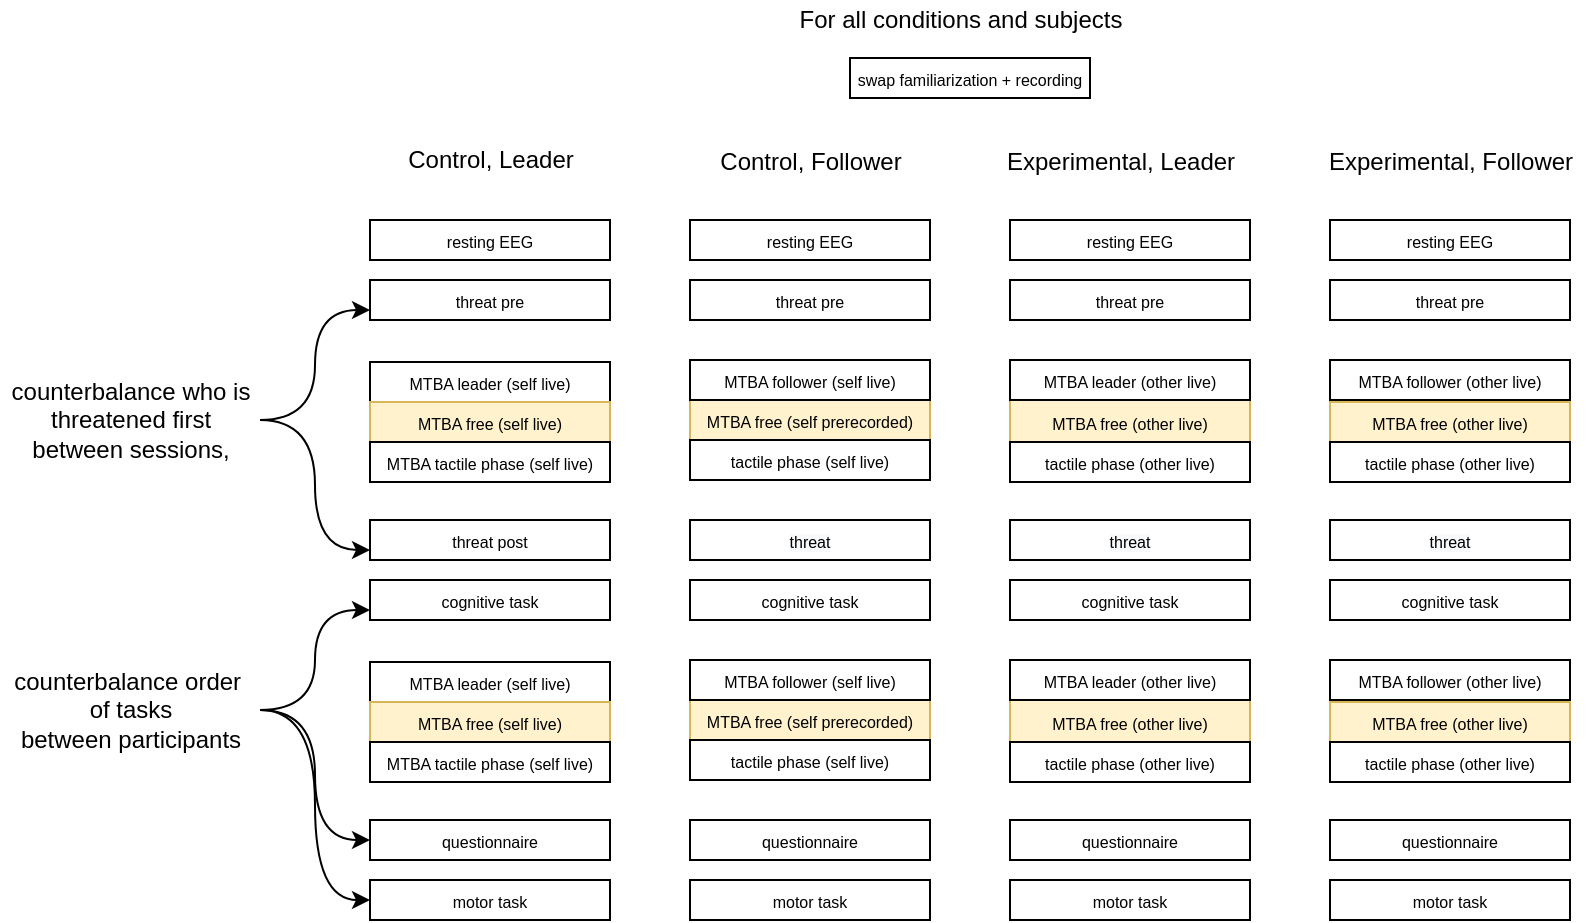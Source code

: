 <mxfile version="13.6.6" type="device"><diagram id="gsfybsLPvECyN5dpd7I6" name="Page-1"><mxGraphModel dx="1715" dy="437" grid="1" gridSize="10" guides="1" tooltips="1" connect="1" arrows="1" fold="1" page="1" pageScale="1" pageWidth="850" pageHeight="1100" math="0" shadow="0"><root><mxCell id="0"/><mxCell id="1" parent="0"/><mxCell id="n7QcqhPNOM8r_c3MzxSU-83" value="&lt;font style=&quot;font-size: 8px&quot;&gt;&lt;font style=&quot;font-size: 8px&quot;&gt;MTBA leader (self live)&lt;/font&gt;&lt;/font&gt;" style="rounded=0;whiteSpace=wrap;html=1;align=center;" parent="1" vertex="1"><mxGeometry x="-640" y="211" width="120" height="20" as="geometry"/></mxCell><mxCell id="n7QcqhPNOM8r_c3MzxSU-85" value="&lt;font style=&quot;font-size: 8px&quot;&gt;&lt;font style=&quot;font-size: 8px&quot;&gt;MTBA free (self live)&lt;/font&gt;&lt;/font&gt;" style="rounded=0;whiteSpace=wrap;html=1;align=center;fillColor=#fff2cc;strokeColor=#d6b656;" parent="1" vertex="1"><mxGeometry x="-640" y="231" width="120" height="20" as="geometry"/></mxCell><mxCell id="n7QcqhPNOM8r_c3MzxSU-86" value="&lt;span style=&quot;font-size: 8px&quot;&gt;MTBA tactile phase (self live)&lt;/span&gt;" style="rounded=0;whiteSpace=wrap;html=1;align=center;" parent="1" vertex="1"><mxGeometry x="-640" y="251" width="120" height="20" as="geometry"/></mxCell><mxCell id="n7QcqhPNOM8r_c3MzxSU-88" value="&lt;span style=&quot;font-size: 8px&quot;&gt;resting EEG&lt;/span&gt;" style="rounded=0;whiteSpace=wrap;html=1;align=center;" parent="1" vertex="1"><mxGeometry x="-640" y="140" width="120" height="20" as="geometry"/></mxCell><mxCell id="n7QcqhPNOM8r_c3MzxSU-91" value="Control, Leader" style="text;html=1;align=center;verticalAlign=middle;resizable=0;points=[];autosize=1;" parent="1" vertex="1"><mxGeometry x="-630" y="100" width="100" height="20" as="geometry"/></mxCell><mxCell id="n7QcqhPNOM8r_c3MzxSU-92" value="&lt;font style=&quot;font-size: 8px&quot;&gt;&lt;font style=&quot;font-size: 8px&quot;&gt;MTBA free (self prerecorded&lt;/font&gt;)&lt;/font&gt;" style="rounded=0;whiteSpace=wrap;html=1;align=center;fillColor=#fff2cc;strokeColor=#d6b656;" parent="1" vertex="1"><mxGeometry x="-480" y="230" width="120" height="20" as="geometry"/></mxCell><mxCell id="n7QcqhPNOM8r_c3MzxSU-93" value="&lt;span style=&quot;font-size: 8px&quot;&gt;tactile phase (self live)&lt;/span&gt;" style="rounded=0;whiteSpace=wrap;html=1;align=center;" parent="1" vertex="1"><mxGeometry x="-480" y="250" width="120" height="20" as="geometry"/></mxCell><mxCell id="n7QcqhPNOM8r_c3MzxSU-94" value="&lt;font style=&quot;font-size: 8px&quot;&gt;&lt;font style=&quot;font-size: 8px&quot;&gt;MTBA free (other live&lt;/font&gt;)&lt;/font&gt;" style="rounded=0;whiteSpace=wrap;html=1;align=center;fillColor=#fff2cc;strokeColor=#d6b656;" parent="1" vertex="1"><mxGeometry x="-320" y="230" width="120" height="21" as="geometry"/></mxCell><mxCell id="n7QcqhPNOM8r_c3MzxSU-95" value="&lt;span style=&quot;font-size: 8px&quot;&gt;tactile phase (other live)&lt;/span&gt;" style="rounded=0;whiteSpace=wrap;html=1;align=center;" parent="1" vertex="1"><mxGeometry x="-320" y="251" width="120" height="20" as="geometry"/></mxCell><mxCell id="n7QcqhPNOM8r_c3MzxSU-96" value="&lt;font style=&quot;font-size: 8px&quot;&gt;&lt;font style=&quot;font-size: 8px&quot;&gt;MTBA free (other live&lt;/font&gt;)&lt;/font&gt;" style="rounded=0;whiteSpace=wrap;html=1;align=center;fillColor=#fff2cc;strokeColor=#d6b656;" parent="1" vertex="1"><mxGeometry x="-160" y="231" width="120" height="20" as="geometry"/></mxCell><mxCell id="n7QcqhPNOM8r_c3MzxSU-97" value="&lt;span style=&quot;font-size: 8px&quot;&gt;tactile phase (other live)&lt;/span&gt;" style="rounded=0;whiteSpace=wrap;html=1;align=center;" parent="1" vertex="1"><mxGeometry x="-160" y="251" width="120" height="20" as="geometry"/></mxCell><mxCell id="n7QcqhPNOM8r_c3MzxSU-98" value="Control, Follower" style="text;html=1;align=center;verticalAlign=middle;resizable=0;points=[];autosize=1;" parent="1" vertex="1"><mxGeometry x="-475" y="101" width="110" height="20" as="geometry"/></mxCell><mxCell id="n7QcqhPNOM8r_c3MzxSU-99" value="Experimental, Leader" style="text;html=1;align=center;verticalAlign=middle;resizable=0;points=[];autosize=1;" parent="1" vertex="1"><mxGeometry x="-330" y="101" width="130" height="20" as="geometry"/></mxCell><mxCell id="n7QcqhPNOM8r_c3MzxSU-100" value="Experimental, Follower" style="text;html=1;align=center;verticalAlign=middle;resizable=0;points=[];autosize=1;" parent="1" vertex="1"><mxGeometry x="-170" y="101" width="140" height="20" as="geometry"/></mxCell><mxCell id="n7QcqhPNOM8r_c3MzxSU-104" value="&lt;span style=&quot;font-size: 8px&quot;&gt;motor task&lt;/span&gt;" style="rounded=0;whiteSpace=wrap;html=1;align=center;" parent="1" vertex="1"><mxGeometry x="-640" y="470" width="120" height="20" as="geometry"/></mxCell><mxCell id="n7QcqhPNOM8r_c3MzxSU-121" value="&lt;font style=&quot;font-size: 8px&quot;&gt;&lt;font style=&quot;font-size: 8px&quot;&gt;MTBA follower (self live)&lt;/font&gt;&lt;/font&gt;" style="rounded=0;whiteSpace=wrap;html=1;align=center;" parent="1" vertex="1"><mxGeometry x="-480" y="210" width="120" height="20" as="geometry"/></mxCell><mxCell id="n7QcqhPNOM8r_c3MzxSU-122" value="&lt;font style=&quot;font-size: 8px&quot;&gt;&lt;font style=&quot;font-size: 8px&quot;&gt;MTBA leader (other live)&lt;/font&gt;&lt;/font&gt;" style="rounded=0;whiteSpace=wrap;html=1;align=center;" parent="1" vertex="1"><mxGeometry x="-320" y="210" width="120" height="20" as="geometry"/></mxCell><mxCell id="n7QcqhPNOM8r_c3MzxSU-123" value="&lt;font style=&quot;font-size: 8px&quot;&gt;&lt;font style=&quot;font-size: 8px&quot;&gt;MTBA follower (other live)&lt;/font&gt;&lt;/font&gt;" style="rounded=0;whiteSpace=wrap;html=1;align=center;" parent="1" vertex="1"><mxGeometry x="-160" y="210" width="120" height="20" as="geometry"/></mxCell><mxCell id="n7QcqhPNOM8r_c3MzxSU-128" value="&lt;span style=&quot;font-size: 8px&quot;&gt;resting EEG&lt;/span&gt;" style="rounded=0;whiteSpace=wrap;html=1;align=center;" parent="1" vertex="1"><mxGeometry x="-480" y="140" width="120" height="20" as="geometry"/></mxCell><mxCell id="n7QcqhPNOM8r_c3MzxSU-129" value="&lt;span style=&quot;font-size: 8px&quot;&gt;resting EEG&lt;/span&gt;" style="rounded=0;whiteSpace=wrap;html=1;align=center;" parent="1" vertex="1"><mxGeometry x="-320" y="140" width="120" height="20" as="geometry"/></mxCell><mxCell id="n7QcqhPNOM8r_c3MzxSU-130" value="&lt;span style=&quot;font-size: 8px&quot;&gt;resting EEG&lt;/span&gt;" style="rounded=0;whiteSpace=wrap;html=1;align=center;" parent="1" vertex="1"><mxGeometry x="-160" y="140" width="120" height="20" as="geometry"/></mxCell><mxCell id="n7QcqhPNOM8r_c3MzxSU-131" value="&lt;span style=&quot;font-size: 8px&quot;&gt;questionnaire&lt;/span&gt;" style="rounded=0;whiteSpace=wrap;html=1;align=center;" parent="1" vertex="1"><mxGeometry x="-640" y="440" width="120" height="20" as="geometry"/></mxCell><mxCell id="n7QcqhPNOM8r_c3MzxSU-132" value="&lt;span style=&quot;font-size: 8px&quot;&gt;questionnaire&lt;/span&gt;" style="rounded=0;whiteSpace=wrap;html=1;align=center;" parent="1" vertex="1"><mxGeometry x="-480" y="440" width="120" height="20" as="geometry"/></mxCell><mxCell id="n7QcqhPNOM8r_c3MzxSU-133" value="&lt;span style=&quot;font-size: 8px&quot;&gt;questionnaire&lt;/span&gt;" style="rounded=0;whiteSpace=wrap;html=1;align=center;" parent="1" vertex="1"><mxGeometry x="-320" y="440" width="120" height="20" as="geometry"/></mxCell><mxCell id="n7QcqhPNOM8r_c3MzxSU-134" value="&lt;span style=&quot;font-size: 8px&quot;&gt;questionnaire&lt;/span&gt;" style="rounded=0;whiteSpace=wrap;html=1;align=center;" parent="1" vertex="1"><mxGeometry x="-160" y="440" width="120" height="20" as="geometry"/></mxCell><mxCell id="n7QcqhPNOM8r_c3MzxSU-146" value="&lt;span style=&quot;font-size: 8px&quot;&gt;swap familiarization + recording&lt;/span&gt;" style="rounded=0;whiteSpace=wrap;html=1;align=center;" parent="1" vertex="1"><mxGeometry x="-400" y="59" width="120" height="20" as="geometry"/></mxCell><mxCell id="n7QcqhPNOM8r_c3MzxSU-147" value="For all conditions and subjects" style="text;html=1;align=center;verticalAlign=middle;resizable=0;points=[];autosize=1;" parent="1" vertex="1"><mxGeometry x="-435" y="30" width="180" height="20" as="geometry"/></mxCell><mxCell id="J92it6zIbjy-1qBD99_I-5" value="&lt;span style=&quot;font-size: 8px&quot;&gt;threat pre&lt;br&gt;&lt;/span&gt;" style="rounded=0;whiteSpace=wrap;html=1;" parent="1" vertex="1"><mxGeometry x="-640" y="170" width="120" height="20" as="geometry"/></mxCell><mxCell id="J92it6zIbjy-1qBD99_I-9" value="&lt;span style=&quot;font-size: 8px&quot;&gt;cognitive task&lt;/span&gt;" style="rounded=0;whiteSpace=wrap;html=1;align=center;" parent="1" vertex="1"><mxGeometry x="-640" y="320" width="120" height="20" as="geometry"/></mxCell><mxCell id="J92it6zIbjy-1qBD99_I-14" value="&lt;font style=&quot;font-size: 8px&quot;&gt;&lt;font style=&quot;font-size: 8px&quot;&gt;MTBA leader (self live)&lt;/font&gt;&lt;/font&gt;" style="rounded=0;whiteSpace=wrap;html=1;align=center;" parent="1" vertex="1"><mxGeometry x="-640" y="361" width="120" height="20" as="geometry"/></mxCell><mxCell id="J92it6zIbjy-1qBD99_I-15" value="&lt;font style=&quot;font-size: 8px&quot;&gt;&lt;font style=&quot;font-size: 8px&quot;&gt;MTBA free (self live)&lt;/font&gt;&lt;/font&gt;" style="rounded=0;whiteSpace=wrap;html=1;align=center;fillColor=#fff2cc;strokeColor=#d6b656;" parent="1" vertex="1"><mxGeometry x="-640" y="381" width="120" height="20" as="geometry"/></mxCell><mxCell id="J92it6zIbjy-1qBD99_I-16" value="&lt;span style=&quot;font-size: 8px&quot;&gt;MTBA tactile phase (self live)&lt;/span&gt;" style="rounded=0;whiteSpace=wrap;html=1;align=center;" parent="1" vertex="1"><mxGeometry x="-640" y="401" width="120" height="20" as="geometry"/></mxCell><mxCell id="J92it6zIbjy-1qBD99_I-17" value="&lt;font style=&quot;font-size: 8px&quot;&gt;&lt;font style=&quot;font-size: 8px&quot;&gt;MTBA free (self prerecorded&lt;/font&gt;)&lt;/font&gt;" style="rounded=0;whiteSpace=wrap;html=1;align=center;fillColor=#fff2cc;strokeColor=#d6b656;" parent="1" vertex="1"><mxGeometry x="-480" y="380" width="120" height="20" as="geometry"/></mxCell><mxCell id="J92it6zIbjy-1qBD99_I-18" value="&lt;span style=&quot;font-size: 8px&quot;&gt;tactile phase (self live)&lt;/span&gt;" style="rounded=0;whiteSpace=wrap;html=1;align=center;" parent="1" vertex="1"><mxGeometry x="-480" y="400" width="120" height="20" as="geometry"/></mxCell><mxCell id="J92it6zIbjy-1qBD99_I-19" value="&lt;font style=&quot;font-size: 8px&quot;&gt;&lt;font style=&quot;font-size: 8px&quot;&gt;MTBA free (other live&lt;/font&gt;)&lt;/font&gt;" style="rounded=0;whiteSpace=wrap;html=1;align=center;fillColor=#fff2cc;strokeColor=#d6b656;" parent="1" vertex="1"><mxGeometry x="-320" y="380" width="120" height="21" as="geometry"/></mxCell><mxCell id="J92it6zIbjy-1qBD99_I-20" value="&lt;span style=&quot;font-size: 8px&quot;&gt;tactile phase (other live)&lt;/span&gt;" style="rounded=0;whiteSpace=wrap;html=1;align=center;" parent="1" vertex="1"><mxGeometry x="-320" y="401" width="120" height="20" as="geometry"/></mxCell><mxCell id="J92it6zIbjy-1qBD99_I-21" value="&lt;font style=&quot;font-size: 8px&quot;&gt;&lt;font style=&quot;font-size: 8px&quot;&gt;MTBA free (other live&lt;/font&gt;)&lt;/font&gt;" style="rounded=0;whiteSpace=wrap;html=1;align=center;fillColor=#fff2cc;strokeColor=#d6b656;" parent="1" vertex="1"><mxGeometry x="-160" y="381" width="120" height="20" as="geometry"/></mxCell><mxCell id="J92it6zIbjy-1qBD99_I-22" value="&lt;span style=&quot;font-size: 8px&quot;&gt;tactile phase (other live)&lt;/span&gt;" style="rounded=0;whiteSpace=wrap;html=1;align=center;" parent="1" vertex="1"><mxGeometry x="-160" y="401" width="120" height="20" as="geometry"/></mxCell><mxCell id="J92it6zIbjy-1qBD99_I-23" value="&lt;font style=&quot;font-size: 8px&quot;&gt;&lt;font style=&quot;font-size: 8px&quot;&gt;MTBA follower (self live)&lt;/font&gt;&lt;/font&gt;" style="rounded=0;whiteSpace=wrap;html=1;align=center;" parent="1" vertex="1"><mxGeometry x="-480" y="360" width="120" height="20" as="geometry"/></mxCell><mxCell id="J92it6zIbjy-1qBD99_I-24" value="&lt;font style=&quot;font-size: 8px&quot;&gt;&lt;font style=&quot;font-size: 8px&quot;&gt;MTBA leader (other live)&lt;/font&gt;&lt;/font&gt;" style="rounded=0;whiteSpace=wrap;html=1;align=center;" parent="1" vertex="1"><mxGeometry x="-320" y="360" width="120" height="20" as="geometry"/></mxCell><mxCell id="J92it6zIbjy-1qBD99_I-25" value="&lt;font style=&quot;font-size: 8px&quot;&gt;&lt;font style=&quot;font-size: 8px&quot;&gt;MTBA follower (other live)&lt;/font&gt;&lt;/font&gt;" style="rounded=0;whiteSpace=wrap;html=1;align=center;" parent="1" vertex="1"><mxGeometry x="-160" y="360" width="120" height="20" as="geometry"/></mxCell><mxCell id="J92it6zIbjy-1qBD99_I-26" value="&#10;&#10;&lt;span style=&quot;color: rgb(0, 0, 0); font-family: helvetica; font-size: 8px; font-style: normal; font-weight: 400; letter-spacing: normal; text-align: center; text-indent: 0px; text-transform: none; word-spacing: 0px; background-color: rgb(248, 249, 250); display: inline; float: none;&quot;&gt;threat&lt;/span&gt;&#10;&#10;" style="rounded=0;whiteSpace=wrap;html=1;" parent="1" vertex="1"><mxGeometry x="-480" y="290" width="120" height="20" as="geometry"/></mxCell><mxCell id="J92it6zIbjy-1qBD99_I-27" value="&lt;span style=&quot;font-size: 8px&quot;&gt;cognitive task&lt;/span&gt;" style="rounded=0;whiteSpace=wrap;html=1;align=center;" parent="1" vertex="1"><mxGeometry x="-480" y="320" width="120" height="20" as="geometry"/></mxCell><mxCell id="J92it6zIbjy-1qBD99_I-32" value="&#10;&#10;&lt;span style=&quot;color: rgb(0, 0, 0); font-family: helvetica; font-size: 8px; font-style: normal; font-weight: 400; letter-spacing: normal; text-align: center; text-indent: 0px; text-transform: none; word-spacing: 0px; background-color: rgb(248, 249, 250); display: inline; float: none;&quot;&gt;threat&lt;/span&gt;&#10;&#10;" style="rounded=0;whiteSpace=wrap;html=1;" parent="1" vertex="1"><mxGeometry x="-320" y="290" width="120" height="20" as="geometry"/></mxCell><mxCell id="J92it6zIbjy-1qBD99_I-33" value="&lt;span style=&quot;font-size: 8px&quot;&gt;cognitive task&lt;/span&gt;" style="rounded=0;whiteSpace=wrap;html=1;align=center;" parent="1" vertex="1"><mxGeometry x="-320" y="320" width="120" height="20" as="geometry"/></mxCell><mxCell id="J92it6zIbjy-1qBD99_I-34" value="&#10;&#10;&lt;span style=&quot;color: rgb(0, 0, 0); font-family: helvetica; font-size: 8px; font-style: normal; font-weight: 400; letter-spacing: normal; text-align: center; text-indent: 0px; text-transform: none; word-spacing: 0px; background-color: rgb(248, 249, 250); display: inline; float: none;&quot;&gt;threat&lt;/span&gt;&#10;&#10;" style="rounded=0;whiteSpace=wrap;html=1;" parent="1" vertex="1"><mxGeometry x="-160" y="290" width="120" height="20" as="geometry"/></mxCell><mxCell id="J92it6zIbjy-1qBD99_I-35" value="&lt;span style=&quot;font-size: 8px&quot;&gt;cognitive task&lt;/span&gt;" style="rounded=0;whiteSpace=wrap;html=1;align=center;" parent="1" vertex="1"><mxGeometry x="-160" y="320" width="120" height="20" as="geometry"/></mxCell><mxCell id="J92it6zIbjy-1qBD99_I-40" value="&lt;span style=&quot;font-size: 8px&quot;&gt;motor task&lt;/span&gt;" style="rounded=0;whiteSpace=wrap;html=1;align=center;" parent="1" vertex="1"><mxGeometry x="-480" y="470" width="120" height="20" as="geometry"/></mxCell><mxCell id="J92it6zIbjy-1qBD99_I-42" value="&lt;span style=&quot;font-size: 8px&quot;&gt;motor task&lt;/span&gt;" style="rounded=0;whiteSpace=wrap;html=1;align=center;" parent="1" vertex="1"><mxGeometry x="-320" y="470" width="120" height="20" as="geometry"/></mxCell><mxCell id="J92it6zIbjy-1qBD99_I-44" value="&lt;span style=&quot;font-size: 8px&quot;&gt;motor task&lt;/span&gt;" style="rounded=0;whiteSpace=wrap;html=1;align=center;" parent="1" vertex="1"><mxGeometry x="-160" y="470" width="120" height="20" as="geometry"/></mxCell><mxCell id="J92it6zIbjy-1qBD99_I-54" style="edgeStyle=orthogonalEdgeStyle;rounded=0;orthogonalLoop=1;jettySize=auto;html=1;entryX=0;entryY=0.75;entryDx=0;entryDy=0;curved=1;" parent="1" source="J92it6zIbjy-1qBD99_I-51" target="J92it6zIbjy-1qBD99_I-9" edge="1"><mxGeometry relative="1" as="geometry"/></mxCell><mxCell id="J92it6zIbjy-1qBD99_I-55" style="edgeStyle=orthogonalEdgeStyle;rounded=0;orthogonalLoop=1;jettySize=auto;html=1;entryX=0;entryY=0.5;entryDx=0;entryDy=0;curved=1;" parent="1" source="J92it6zIbjy-1qBD99_I-51" target="n7QcqhPNOM8r_c3MzxSU-131" edge="1"><mxGeometry relative="1" as="geometry"/></mxCell><mxCell id="J92it6zIbjy-1qBD99_I-56" style="edgeStyle=orthogonalEdgeStyle;rounded=0;orthogonalLoop=1;jettySize=auto;html=1;entryX=0;entryY=0.5;entryDx=0;entryDy=0;curved=1;" parent="1" source="J92it6zIbjy-1qBD99_I-51" target="n7QcqhPNOM8r_c3MzxSU-104" edge="1"><mxGeometry relative="1" as="geometry"/></mxCell><mxCell id="J92it6zIbjy-1qBD99_I-51" value="counterbalance order&amp;nbsp;&lt;br&gt;of tasks &lt;br&gt;between participants" style="text;html=1;align=center;verticalAlign=middle;resizable=0;points=[];autosize=1;" parent="1" vertex="1"><mxGeometry x="-825" y="360" width="130" height="50" as="geometry"/></mxCell><mxCell id="tbR4MFG0RWL-byGG_-lB-2" value="&lt;span style=&quot;font-size: 8px&quot;&gt;threat post&lt;br&gt;&lt;/span&gt;" style="rounded=0;whiteSpace=wrap;html=1;" vertex="1" parent="1"><mxGeometry x="-640" y="290" width="120" height="20" as="geometry"/></mxCell><mxCell id="tbR4MFG0RWL-byGG_-lB-3" value="&lt;span style=&quot;font-size: 8px&quot;&gt;threat pre&lt;br&gt;&lt;/span&gt;" style="rounded=0;whiteSpace=wrap;html=1;" vertex="1" parent="1"><mxGeometry x="-480" y="170" width="120" height="20" as="geometry"/></mxCell><mxCell id="tbR4MFG0RWL-byGG_-lB-4" value="&lt;span style=&quot;font-size: 8px&quot;&gt;threat pre&lt;br&gt;&lt;/span&gt;" style="rounded=0;whiteSpace=wrap;html=1;" vertex="1" parent="1"><mxGeometry x="-320" y="170" width="120" height="20" as="geometry"/></mxCell><mxCell id="tbR4MFG0RWL-byGG_-lB-5" value="&lt;span style=&quot;font-size: 8px&quot;&gt;threat pre&lt;br&gt;&lt;/span&gt;" style="rounded=0;whiteSpace=wrap;html=1;" vertex="1" parent="1"><mxGeometry x="-160" y="170" width="120" height="20" as="geometry"/></mxCell><mxCell id="tbR4MFG0RWL-byGG_-lB-7" style="edgeStyle=orthogonalEdgeStyle;rounded=0;orthogonalLoop=1;jettySize=auto;html=1;entryX=0;entryY=0.75;entryDx=0;entryDy=0;curved=1;" edge="1" parent="1" source="tbR4MFG0RWL-byGG_-lB-6" target="J92it6zIbjy-1qBD99_I-5"><mxGeometry relative="1" as="geometry"/></mxCell><mxCell id="tbR4MFG0RWL-byGG_-lB-8" style="edgeStyle=orthogonalEdgeStyle;curved=1;rounded=0;orthogonalLoop=1;jettySize=auto;html=1;entryX=0;entryY=0.75;entryDx=0;entryDy=0;" edge="1" parent="1" source="tbR4MFG0RWL-byGG_-lB-6" target="tbR4MFG0RWL-byGG_-lB-2"><mxGeometry relative="1" as="geometry"/></mxCell><mxCell id="tbR4MFG0RWL-byGG_-lB-6" value="counterbalance who is &lt;br&gt;threatened first &lt;br&gt;between sessions,&lt;br&gt;" style="text;html=1;align=center;verticalAlign=middle;resizable=0;points=[];autosize=1;" vertex="1" parent="1"><mxGeometry x="-825" y="215" width="130" height="50" as="geometry"/></mxCell></root></mxGraphModel></diagram></mxfile>